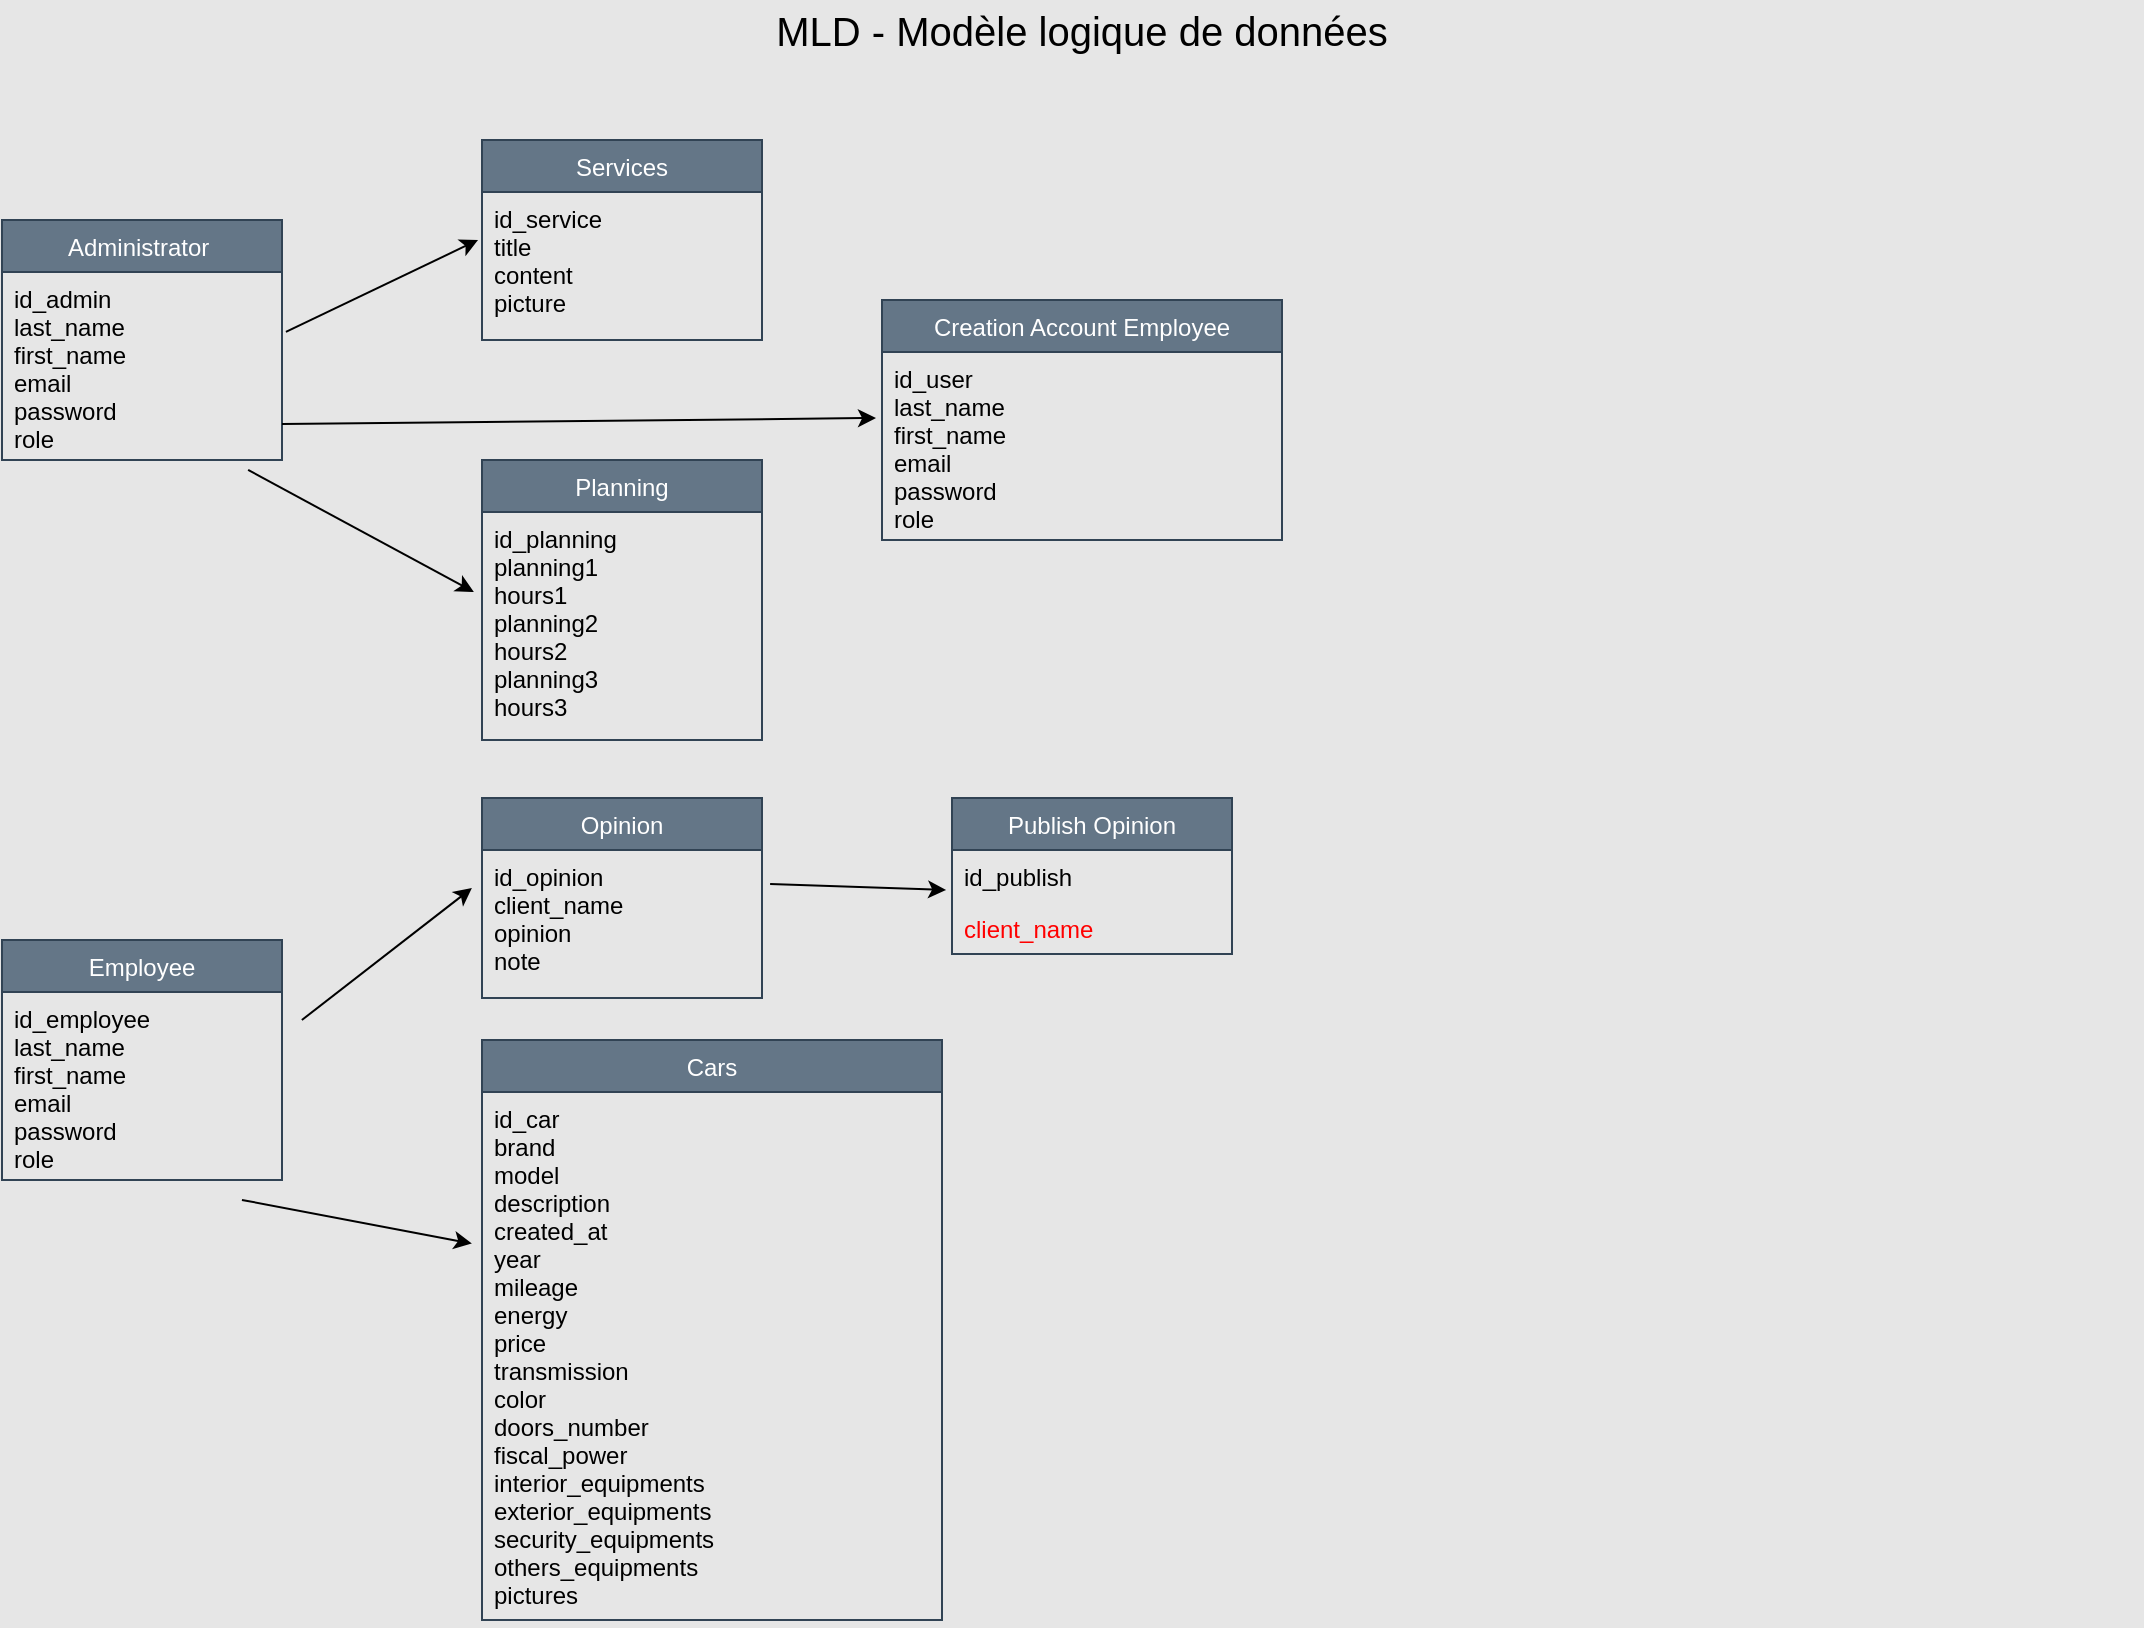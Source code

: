 <mxfile>
    <diagram id="WHhWUBudlvh6sGkOwT6w" name="Page-1">
        <mxGraphModel dx="1116" dy="779" grid="1" gridSize="10" guides="1" tooltips="1" connect="1" arrows="1" fold="1" page="1" pageScale="1" pageWidth="1169" pageHeight="827" background="#E6E6E6" math="0" shadow="0">
            <root>
                <mxCell id="0"/>
                <mxCell id="1" parent="0"/>
                <mxCell id="2" value="Administrator " style="swimlane;fontStyle=0;childLayout=stackLayout;horizontal=1;startSize=26;fillColor=#647687;horizontalStack=0;resizeParent=1;resizeParentMax=0;resizeLast=0;collapsible=1;marginBottom=0;fontColor=#ffffff;strokeColor=#314354;" vertex="1" parent="1">
                    <mxGeometry x="40" y="120" width="140" height="120" as="geometry"/>
                </mxCell>
                <mxCell id="3" value="id_admin&#10;last_name&#10;first_name&#10;email &#10;password &#10;role " style="text;strokeColor=none;fillColor=none;align=left;verticalAlign=top;spacingLeft=4;spacingRight=4;overflow=hidden;rotatable=0;points=[[0,0.5],[1,0.5]];portConstraint=eastwest;fontColor=#000000;" vertex="1" parent="2">
                    <mxGeometry y="26" width="140" height="94" as="geometry"/>
                </mxCell>
                <mxCell id="4" value="Services" style="swimlane;fontStyle=0;childLayout=stackLayout;horizontal=1;startSize=26;fillColor=#647687;horizontalStack=0;resizeParent=1;resizeParentMax=0;resizeLast=0;collapsible=1;marginBottom=0;fontColor=#ffffff;strokeColor=#314354;" vertex="1" parent="1">
                    <mxGeometry x="280" y="80" width="140" height="100" as="geometry"/>
                </mxCell>
                <mxCell id="5" value="id_service&#10;title&#10;content &#10;picture " style="text;strokeColor=none;fillColor=none;align=left;verticalAlign=top;spacingLeft=4;spacingRight=4;overflow=hidden;rotatable=0;points=[[0,0.5],[1,0.5]];portConstraint=eastwest;fontColor=#000000;" vertex="1" parent="4">
                    <mxGeometry y="26" width="140" height="74" as="geometry"/>
                </mxCell>
                <mxCell id="6" value="Planning" style="swimlane;fontStyle=0;childLayout=stackLayout;horizontal=1;startSize=26;fillColor=#647687;horizontalStack=0;resizeParent=1;resizeParentMax=0;resizeLast=0;collapsible=1;marginBottom=0;fontColor=#ffffff;strokeColor=#314354;" vertex="1" parent="1">
                    <mxGeometry x="280" y="240" width="140" height="140" as="geometry"/>
                </mxCell>
                <mxCell id="7" value="id_planning&#10;planning1 &#10;hours1 &#10;planning2 &#10;hours2 &#10;planning3 &#10;hours3 " style="text;strokeColor=none;fillColor=none;align=left;verticalAlign=top;spacingLeft=4;spacingRight=4;overflow=hidden;rotatable=0;points=[[0,0.5],[1,0.5]];portConstraint=eastwest;fontColor=#000000;" vertex="1" parent="6">
                    <mxGeometry y="26" width="140" height="114" as="geometry"/>
                </mxCell>
                <mxCell id="8" value="Creation Account Employee" style="swimlane;fontStyle=0;childLayout=stackLayout;horizontal=1;startSize=26;fillColor=#647687;horizontalStack=0;resizeParent=1;resizeParentMax=0;resizeLast=0;collapsible=1;marginBottom=0;fontColor=#ffffff;strokeColor=#314354;" vertex="1" parent="1">
                    <mxGeometry x="480" y="160" width="200" height="120" as="geometry"/>
                </mxCell>
                <mxCell id="9" value="id_user&#10;last_name&#10;first_name&#10;email &#10;password &#10;role " style="text;strokeColor=none;fillColor=none;align=left;verticalAlign=top;spacingLeft=4;spacingRight=4;overflow=hidden;rotatable=0;points=[[0,0.5],[1,0.5]];portConstraint=eastwest;fontColor=#000000;" vertex="1" parent="8">
                    <mxGeometry y="26" width="200" height="94" as="geometry"/>
                </mxCell>
                <mxCell id="10" value="Employee" style="swimlane;fontStyle=0;childLayout=stackLayout;horizontal=1;startSize=26;fillColor=#647687;horizontalStack=0;resizeParent=1;resizeParentMax=0;resizeLast=0;collapsible=1;marginBottom=0;fontColor=#ffffff;strokeColor=#314354;" vertex="1" parent="1">
                    <mxGeometry x="40" y="480" width="140" height="120" as="geometry"/>
                </mxCell>
                <mxCell id="11" value="id_employee&#10;last_name&#10;first_name&#10;email &#10;password &#10;role " style="text;strokeColor=none;fillColor=none;align=left;verticalAlign=top;spacingLeft=4;spacingRight=4;overflow=hidden;rotatable=0;points=[[0,0.5],[1,0.5]];portConstraint=eastwest;fontColor=#000000;" vertex="1" parent="10">
                    <mxGeometry y="26" width="140" height="94" as="geometry"/>
                </mxCell>
                <mxCell id="12" value="Opinion" style="swimlane;fontStyle=0;childLayout=stackLayout;horizontal=1;startSize=26;fillColor=#647687;horizontalStack=0;resizeParent=1;resizeParentMax=0;resizeLast=0;collapsible=1;marginBottom=0;fontColor=#ffffff;strokeColor=#314354;" vertex="1" parent="1">
                    <mxGeometry x="280" y="409" width="140" height="100" as="geometry"/>
                </mxCell>
                <mxCell id="13" value="id_opinion&#10;client_name &#10;opinion&#10;note" style="text;strokeColor=none;fillColor=none;align=left;verticalAlign=top;spacingLeft=4;spacingRight=4;overflow=hidden;rotatable=0;points=[[0,0.5],[1,0.5]];portConstraint=eastwest;fontColor=#000000;" vertex="1" parent="12">
                    <mxGeometry y="26" width="140" height="74" as="geometry"/>
                </mxCell>
                <mxCell id="14" value="Cars" style="swimlane;fontStyle=0;childLayout=stackLayout;horizontal=1;startSize=26;fillColor=#647687;horizontalStack=0;resizeParent=1;resizeParentMax=0;resizeLast=0;collapsible=1;marginBottom=0;fontColor=#ffffff;strokeColor=#314354;" vertex="1" parent="1">
                    <mxGeometry x="280" y="530" width="230" height="290" as="geometry"/>
                </mxCell>
                <mxCell id="15" value="id_car&#10;brand&#10;model&#10;description&#10;created_at&#10;year&#10;mileage&#10;energy&#10;price&#10;transmission&#10;color&#10;doors_number&#10;fiscal_power&#10;interior_equipments&#10;exterior_equipments&#10;security_equipments&#10;others_equipments&#10;pictures" style="text;strokeColor=none;fillColor=none;align=left;verticalAlign=top;spacingLeft=4;spacingRight=4;overflow=hidden;rotatable=0;points=[[0,0.5],[1,0.5]];portConstraint=eastwest;fontColor=#000000;" vertex="1" parent="14">
                    <mxGeometry y="26" width="230" height="264" as="geometry"/>
                </mxCell>
                <mxCell id="18" value="Publish Opinion" style="swimlane;fontStyle=0;childLayout=stackLayout;horizontal=1;startSize=26;fillColor=#647687;horizontalStack=0;resizeParent=1;resizeParentMax=0;resizeLast=0;collapsible=1;marginBottom=0;fontColor=#ffffff;strokeColor=#314354;" vertex="1" parent="1">
                    <mxGeometry x="515" y="409" width="140" height="78" as="geometry"/>
                </mxCell>
                <mxCell id="19" value="id_publish" style="text;strokeColor=none;fillColor=none;align=left;verticalAlign=top;spacingLeft=4;spacingRight=4;overflow=hidden;rotatable=0;points=[[0,0.5],[1,0.5]];portConstraint=eastwest;fontColor=#000000;" vertex="1" parent="18">
                    <mxGeometry y="26" width="140" height="26" as="geometry"/>
                </mxCell>
                <mxCell id="20" value="client_name" style="text;strokeColor=none;fillColor=none;align=left;verticalAlign=top;spacingLeft=4;spacingRight=4;overflow=hidden;rotatable=0;points=[[0,0.5],[1,0.5]];portConstraint=eastwest;fontColor=#FF0000;" vertex="1" parent="18">
                    <mxGeometry y="52" width="140" height="26" as="geometry"/>
                </mxCell>
                <mxCell id="23" value="" style="endArrow=classic;html=1;fontColor=#FF0000;entryX=-0.014;entryY=0.324;entryDx=0;entryDy=0;entryPerimeter=0;strokeColor=#000000;exitX=1.014;exitY=0.319;exitDx=0;exitDy=0;exitPerimeter=0;" edge="1" parent="1" source="3" target="5">
                    <mxGeometry width="50" height="50" relative="1" as="geometry">
                        <mxPoint x="200" y="170" as="sourcePoint"/>
                        <mxPoint x="230" y="130" as="targetPoint"/>
                    </mxGeometry>
                </mxCell>
                <mxCell id="25" value="" style="endArrow=classic;html=1;strokeColor=#000000;fontColor=#FF0000;entryX=-0.029;entryY=0.351;entryDx=0;entryDy=0;entryPerimeter=0;exitX=0.879;exitY=1.053;exitDx=0;exitDy=0;exitPerimeter=0;" edge="1" parent="1" source="3" target="7">
                    <mxGeometry width="50" height="50" relative="1" as="geometry">
                        <mxPoint x="200" y="280" as="sourcePoint"/>
                        <mxPoint x="250" y="230" as="targetPoint"/>
                    </mxGeometry>
                </mxCell>
                <mxCell id="26" value="" style="endArrow=classic;html=1;strokeColor=#000000;fontColor=#FF0000;entryX=-0.015;entryY=0.351;entryDx=0;entryDy=0;entryPerimeter=0;exitX=1;exitY=0.809;exitDx=0;exitDy=0;exitPerimeter=0;" edge="1" parent="1" source="3" target="9">
                    <mxGeometry width="50" height="50" relative="1" as="geometry">
                        <mxPoint x="210" y="220" as="sourcePoint"/>
                        <mxPoint x="260" y="170" as="targetPoint"/>
                    </mxGeometry>
                </mxCell>
                <mxCell id="27" value="" style="endArrow=classic;html=1;strokeColor=#000000;fontColor=#FF0000;entryX=-0.036;entryY=0.257;entryDx=0;entryDy=0;entryPerimeter=0;exitX=1.071;exitY=0.149;exitDx=0;exitDy=0;exitPerimeter=0;" edge="1" parent="1" source="11" target="13">
                    <mxGeometry width="50" height="50" relative="1" as="geometry">
                        <mxPoint x="200" y="540" as="sourcePoint"/>
                        <mxPoint x="250" y="490" as="targetPoint"/>
                    </mxGeometry>
                </mxCell>
                <mxCell id="28" value="" style="endArrow=classic;html=1;strokeColor=#000000;fontColor=#FF0000;entryX=-0.022;entryY=0.287;entryDx=0;entryDy=0;entryPerimeter=0;exitX=0.857;exitY=1.106;exitDx=0;exitDy=0;exitPerimeter=0;" edge="1" parent="1" source="11" target="15">
                    <mxGeometry width="50" height="50" relative="1" as="geometry">
                        <mxPoint x="170" y="650" as="sourcePoint"/>
                        <mxPoint x="220" y="600" as="targetPoint"/>
                    </mxGeometry>
                </mxCell>
                <mxCell id="29" value="" style="endArrow=classic;html=1;strokeColor=#000000;fontColor=#FF0000;exitX=1.029;exitY=0.23;exitDx=0;exitDy=0;exitPerimeter=0;entryX=-0.021;entryY=0.769;entryDx=0;entryDy=0;entryPerimeter=0;" edge="1" parent="1" source="13" target="19">
                    <mxGeometry width="50" height="50" relative="1" as="geometry">
                        <mxPoint x="460" y="450" as="sourcePoint"/>
                        <mxPoint x="510" y="400" as="targetPoint"/>
                    </mxGeometry>
                </mxCell>
                <mxCell id="30" value="MLD - Modèle logique de données" style="text;html=1;strokeColor=none;fillColor=none;align=center;verticalAlign=middle;whiteSpace=wrap;rounded=0;fontColor=#000000;fontSize=20;" vertex="1" parent="1">
                    <mxGeometry x="50" y="10" width="1060" height="30" as="geometry"/>
                </mxCell>
            </root>
        </mxGraphModel>
    </diagram>
</mxfile>